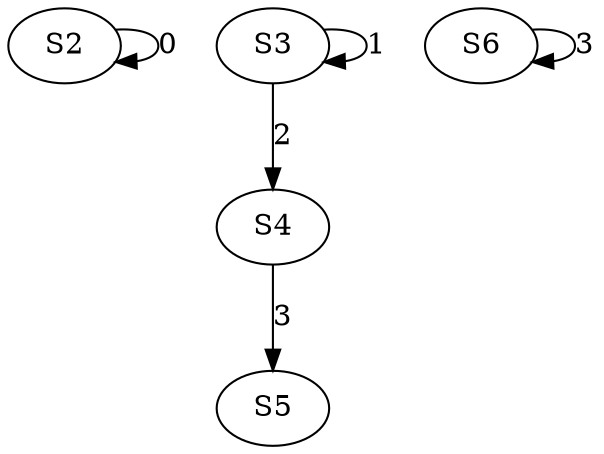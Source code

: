 strict digraph {
	S2 -> S2 [ label = 0 ];
	S3 -> S3 [ label = 1 ];
	S3 -> S4 [ label = 2 ];
	S4 -> S5 [ label = 3 ];
	S6 -> S6 [ label = 3 ];
}